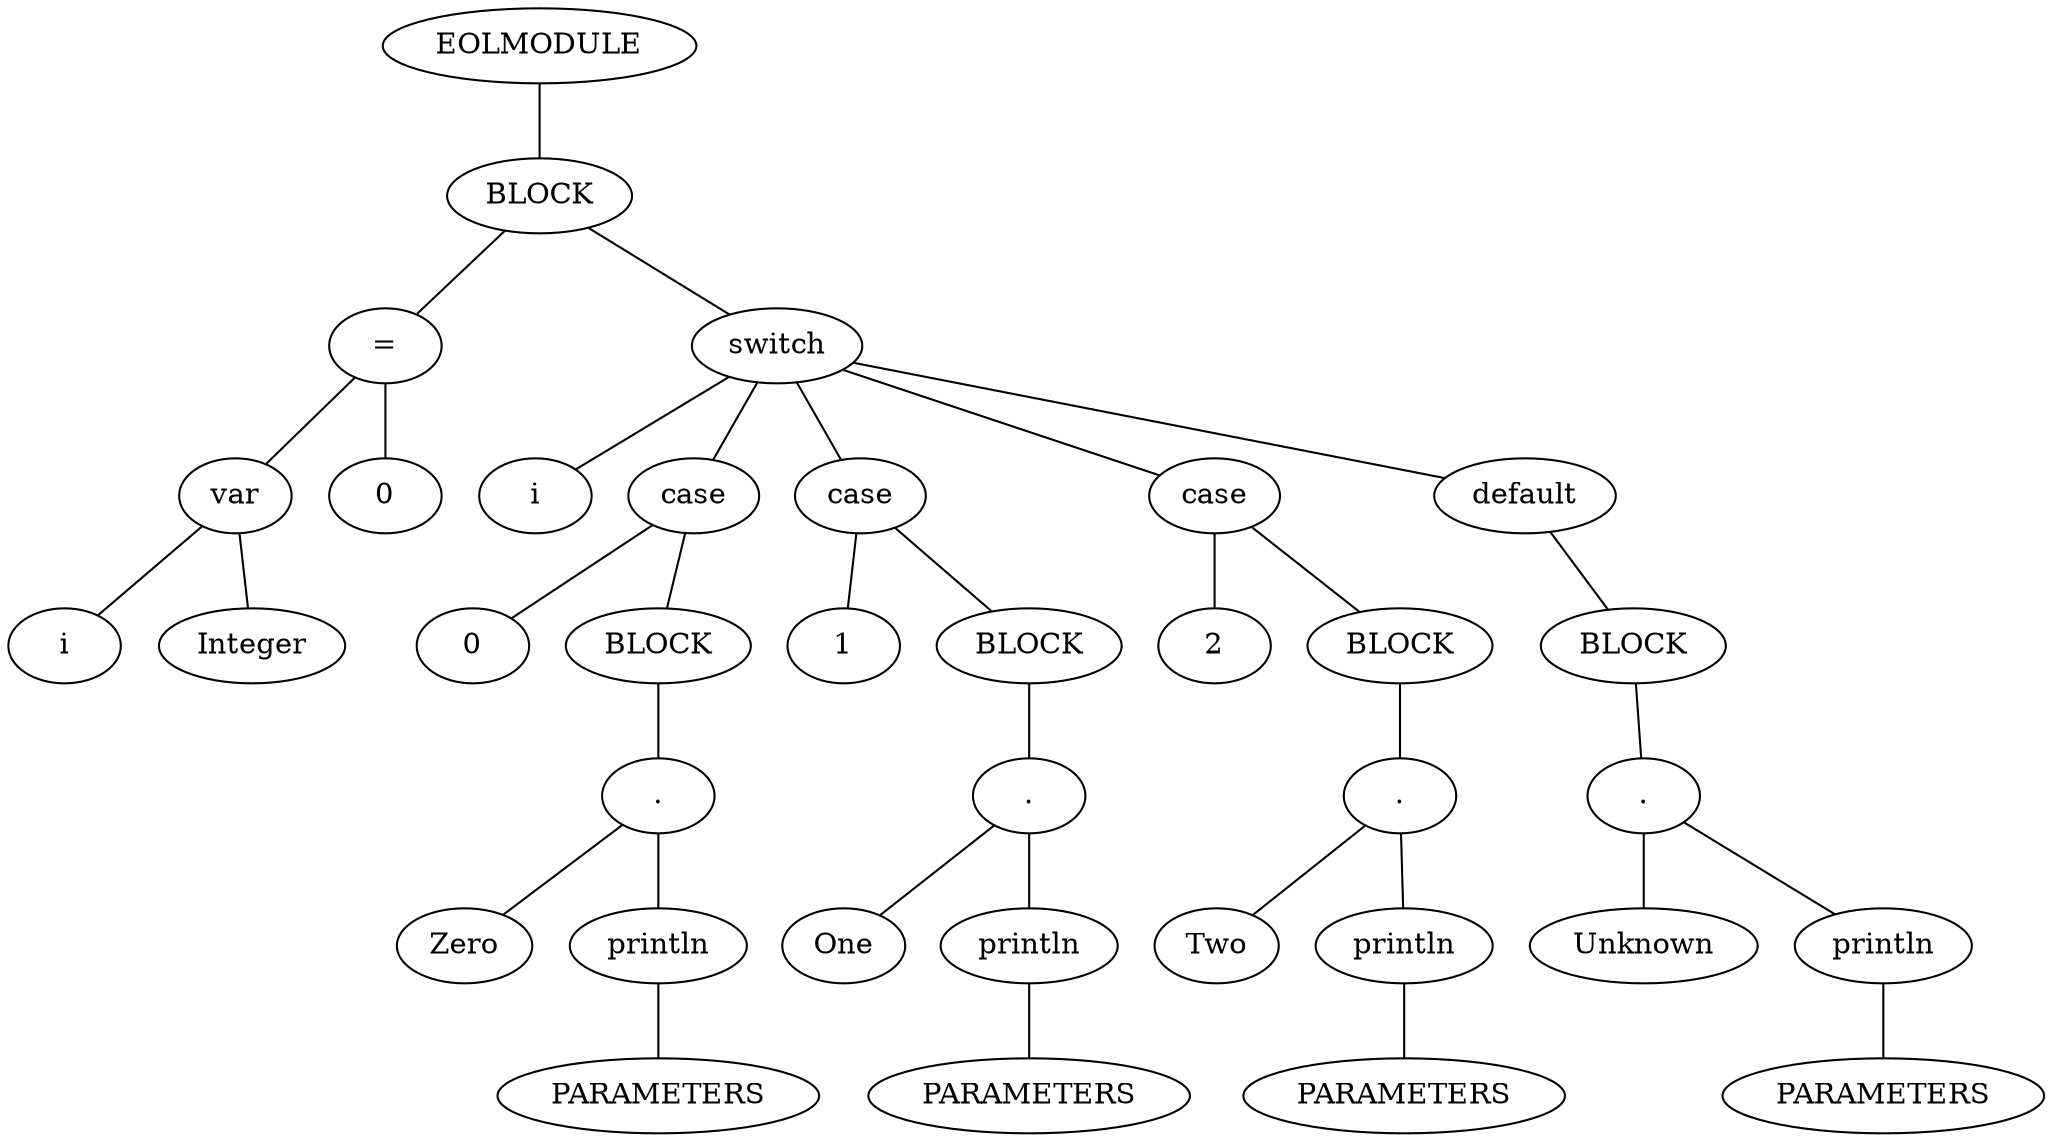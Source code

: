graph AST {
0 [label="EOLMODULE",color=black,fontcolor=black,style=filled,fillcolor=white]
1 [label="BLOCK",color=black,fontcolor=black,style=filled,fillcolor=white]
0 -- 1
1 [label="BLOCK",color=black,fontcolor=black,style=filled,fillcolor=white]
2 [label="=",color=black,fontcolor=black,style=filled,fillcolor=white]
1 -- 2
2 [label="=",color=black,fontcolor=black,style=filled,fillcolor=white]
3 [label="var",color=black,fontcolor=black,style=filled,fillcolor=white]
2 -- 3
3 [label="var",color=black,fontcolor=black,style=filled,fillcolor=white]
4 [label="i",color=black,fontcolor=black,style=filled,fillcolor=white]
3 -- 4
4 [label="i",color=black,fontcolor=black,style=filled,fillcolor=white]
5 [label="Integer",color=black,fontcolor=black,style=filled,fillcolor=white]
3 -- 5
5 [label="Integer",color=black,fontcolor=black,style=filled,fillcolor=white]
6 [label="0",color=black,fontcolor=black,style=filled,fillcolor=white]
2 -- 6
6 [label="0",color=black,fontcolor=black,style=filled,fillcolor=white]
7 [label="switch",color=black,fontcolor=black,style=filled,fillcolor=white]
1 -- 7
7 [label="switch",color=black,fontcolor=black,style=filled,fillcolor=white]
8 [label="i",color=black,fontcolor=black,style=filled,fillcolor=white]
7 -- 8
8 [label="i",color=black,fontcolor=black,style=filled,fillcolor=white]
9 [label="case",color=black,fontcolor=black,style=filled,fillcolor=white]
7 -- 9
9 [label="case",color=black,fontcolor=black,style=filled,fillcolor=white]
10 [label="0",color=black,fontcolor=black,style=filled,fillcolor=white]
9 -- 10
10 [label="0",color=black,fontcolor=black,style=filled,fillcolor=white]
11 [label="BLOCK",color=black,fontcolor=black,style=filled,fillcolor=white]
9 -- 11
11 [label="BLOCK",color=black,fontcolor=black,style=filled,fillcolor=white]
12 [label=".",color=black,fontcolor=black,style=filled,fillcolor=white]
11 -- 12
12 [label=".",color=black,fontcolor=black,style=filled,fillcolor=white]
13 [label="Zero",color=black,fontcolor=black,style=filled,fillcolor=white]
12 -- 13
13 [label="Zero",color=black,fontcolor=black,style=filled,fillcolor=white]
14 [label="println",color=black,fontcolor=black,style=filled,fillcolor=white]
12 -- 14
14 [label="println",color=black,fontcolor=black,style=filled,fillcolor=white]
15 [label="PARAMETERS",color=black,fontcolor=black,style=filled,fillcolor=white]
14 -- 15
15 [label="PARAMETERS",color=black,fontcolor=black,style=filled,fillcolor=white]
16 [label="case",color=black,fontcolor=black,style=filled,fillcolor=white]
7 -- 16
16 [label="case",color=black,fontcolor=black,style=filled,fillcolor=white]
17 [label="1",color=black,fontcolor=black,style=filled,fillcolor=white]
16 -- 17
17 [label="1",color=black,fontcolor=black,style=filled,fillcolor=white]
18 [label="BLOCK",color=black,fontcolor=black,style=filled,fillcolor=white]
16 -- 18
18 [label="BLOCK",color=black,fontcolor=black,style=filled,fillcolor=white]
19 [label=".",color=black,fontcolor=black,style=filled,fillcolor=white]
18 -- 19
19 [label=".",color=black,fontcolor=black,style=filled,fillcolor=white]
20 [label="One",color=black,fontcolor=black,style=filled,fillcolor=white]
19 -- 20
20 [label="One",color=black,fontcolor=black,style=filled,fillcolor=white]
21 [label="println",color=black,fontcolor=black,style=filled,fillcolor=white]
19 -- 21
21 [label="println",color=black,fontcolor=black,style=filled,fillcolor=white]
22 [label="PARAMETERS",color=black,fontcolor=black,style=filled,fillcolor=white]
21 -- 22
22 [label="PARAMETERS",color=black,fontcolor=black,style=filled,fillcolor=white]
23 [label="case",color=black,fontcolor=black,style=filled,fillcolor=white]
7 -- 23
23 [label="case",color=black,fontcolor=black,style=filled,fillcolor=white]
24 [label="2",color=black,fontcolor=black,style=filled,fillcolor=white]
23 -- 24
24 [label="2",color=black,fontcolor=black,style=filled,fillcolor=white]
25 [label="BLOCK",color=black,fontcolor=black,style=filled,fillcolor=white]
23 -- 25
25 [label="BLOCK",color=black,fontcolor=black,style=filled,fillcolor=white]
26 [label=".",color=black,fontcolor=black,style=filled,fillcolor=white]
25 -- 26
26 [label=".",color=black,fontcolor=black,style=filled,fillcolor=white]
27 [label="Two",color=black,fontcolor=black,style=filled,fillcolor=white]
26 -- 27
27 [label="Two",color=black,fontcolor=black,style=filled,fillcolor=white]
28 [label="println",color=black,fontcolor=black,style=filled,fillcolor=white]
26 -- 28
28 [label="println",color=black,fontcolor=black,style=filled,fillcolor=white]
29 [label="PARAMETERS",color=black,fontcolor=black,style=filled,fillcolor=white]
28 -- 29
29 [label="PARAMETERS",color=black,fontcolor=black,style=filled,fillcolor=white]
30 [label="default",color=black,fontcolor=black,style=filled,fillcolor=white]
7 -- 30
30 [label="default",color=black,fontcolor=black,style=filled,fillcolor=white]
31 [label="BLOCK",color=black,fontcolor=black,style=filled,fillcolor=white]
30 -- 31
31 [label="BLOCK",color=black,fontcolor=black,style=filled,fillcolor=white]
32 [label=".",color=black,fontcolor=black,style=filled,fillcolor=white]
31 -- 32
32 [label=".",color=black,fontcolor=black,style=filled,fillcolor=white]
33 [label="Unknown",color=black,fontcolor=black,style=filled,fillcolor=white]
32 -- 33
33 [label="Unknown",color=black,fontcolor=black,style=filled,fillcolor=white]
34 [label="println",color=black,fontcolor=black,style=filled,fillcolor=white]
32 -- 34
34 [label="println",color=black,fontcolor=black,style=filled,fillcolor=white]
35 [label="PARAMETERS",color=black,fontcolor=black,style=filled,fillcolor=white]
34 -- 35
35 [label="PARAMETERS",color=black,fontcolor=black,style=filled,fillcolor=white]
}
